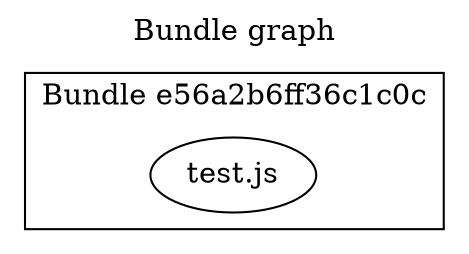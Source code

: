 digraph bundle_graph {
  labelloc="t";
  label="Bundle graph";

  subgraph cluster_e56a2b6ff36c1c0c {
    label = "Bundle e56a2b6ff36c1c0c";
    "test.js";
  }
}